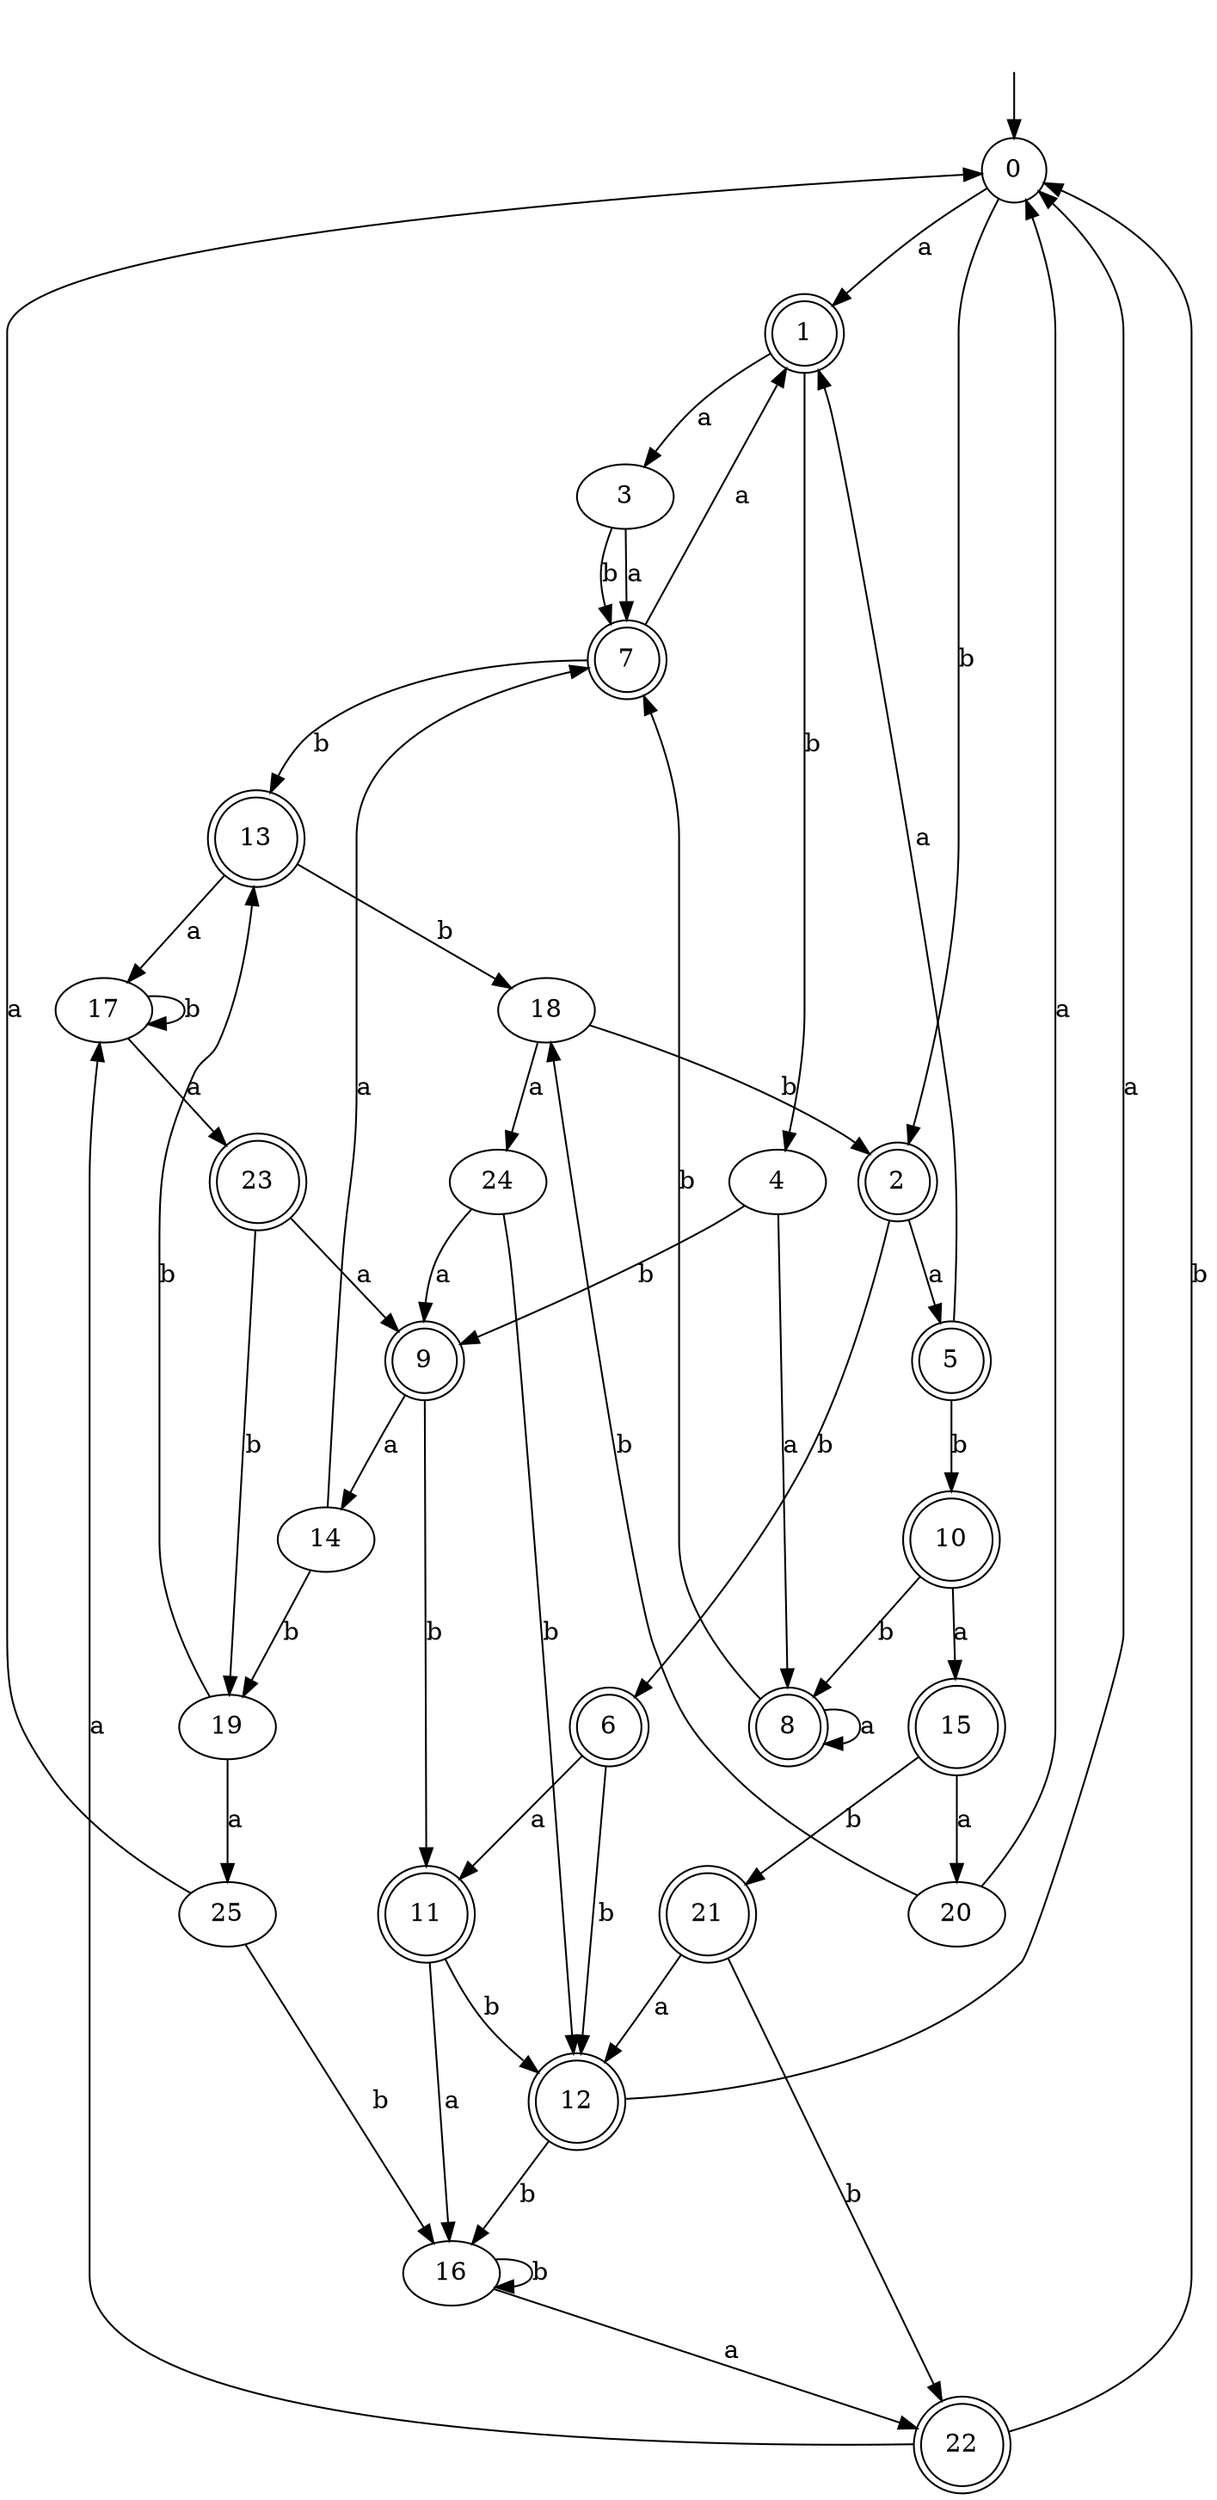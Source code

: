 digraph RandomDFA {
  __start0 [label="", shape=none];
  __start0 -> 0 [label=""];
  0 [shape=circle]
  0 -> 1 [label="a"]
  0 -> 2 [label="b"]
  1 [shape=doublecircle]
  1 -> 3 [label="a"]
  1 -> 4 [label="b"]
  2 [shape=doublecircle]
  2 -> 5 [label="a"]
  2 -> 6 [label="b"]
  3
  3 -> 7 [label="a"]
  3 -> 7 [label="b"]
  4
  4 -> 8 [label="a"]
  4 -> 9 [label="b"]
  5 [shape=doublecircle]
  5 -> 1 [label="a"]
  5 -> 10 [label="b"]
  6 [shape=doublecircle]
  6 -> 11 [label="a"]
  6 -> 12 [label="b"]
  7 [shape=doublecircle]
  7 -> 1 [label="a"]
  7 -> 13 [label="b"]
  8 [shape=doublecircle]
  8 -> 8 [label="a"]
  8 -> 7 [label="b"]
  9 [shape=doublecircle]
  9 -> 14 [label="a"]
  9 -> 11 [label="b"]
  10 [shape=doublecircle]
  10 -> 15 [label="a"]
  10 -> 8 [label="b"]
  11 [shape=doublecircle]
  11 -> 16 [label="a"]
  11 -> 12 [label="b"]
  12 [shape=doublecircle]
  12 -> 0 [label="a"]
  12 -> 16 [label="b"]
  13 [shape=doublecircle]
  13 -> 17 [label="a"]
  13 -> 18 [label="b"]
  14
  14 -> 7 [label="a"]
  14 -> 19 [label="b"]
  15 [shape=doublecircle]
  15 -> 20 [label="a"]
  15 -> 21 [label="b"]
  16
  16 -> 22 [label="a"]
  16 -> 16 [label="b"]
  17
  17 -> 23 [label="a"]
  17 -> 17 [label="b"]
  18
  18 -> 24 [label="a"]
  18 -> 2 [label="b"]
  19
  19 -> 25 [label="a"]
  19 -> 13 [label="b"]
  20
  20 -> 0 [label="a"]
  20 -> 18 [label="b"]
  21 [shape=doublecircle]
  21 -> 12 [label="a"]
  21 -> 22 [label="b"]
  22 [shape=doublecircle]
  22 -> 17 [label="a"]
  22 -> 0 [label="b"]
  23 [shape=doublecircle]
  23 -> 9 [label="a"]
  23 -> 19 [label="b"]
  24
  24 -> 9 [label="a"]
  24 -> 12 [label="b"]
  25
  25 -> 0 [label="a"]
  25 -> 16 [label="b"]
}
